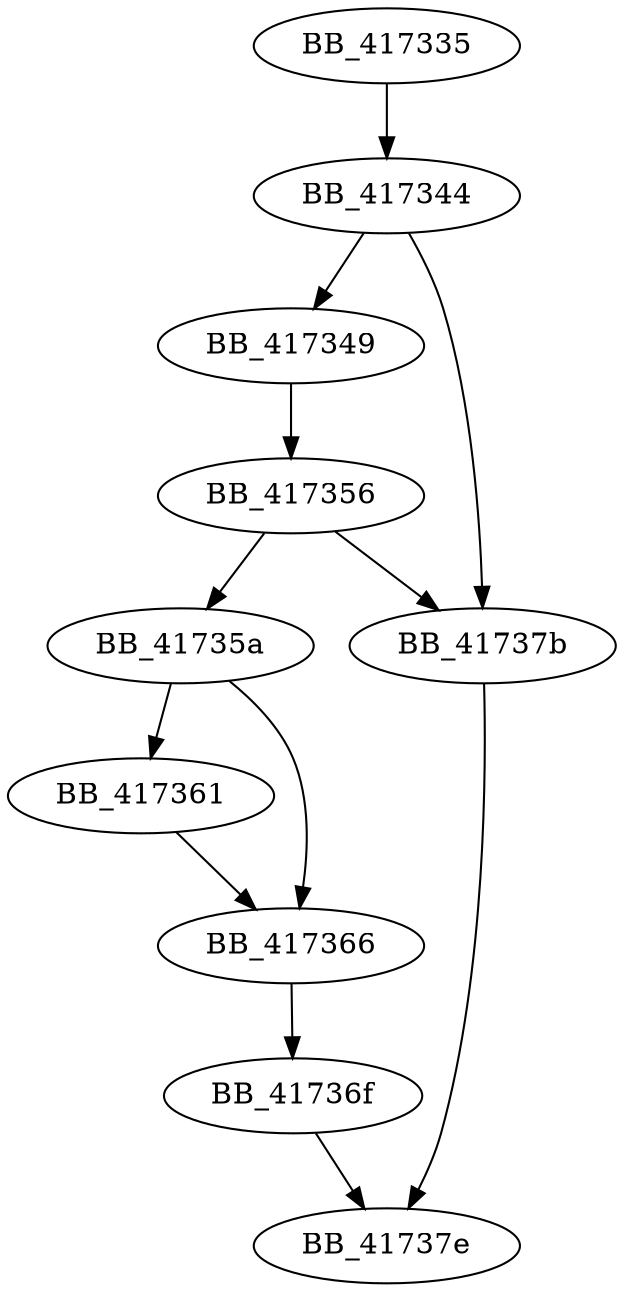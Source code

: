 DiGraph __Thrd_join{
BB_417335->BB_417344
BB_417344->BB_417349
BB_417344->BB_41737b
BB_417349->BB_417356
BB_417356->BB_41735a
BB_417356->BB_41737b
BB_41735a->BB_417361
BB_41735a->BB_417366
BB_417361->BB_417366
BB_417366->BB_41736f
BB_41736f->BB_41737e
BB_41737b->BB_41737e
}

